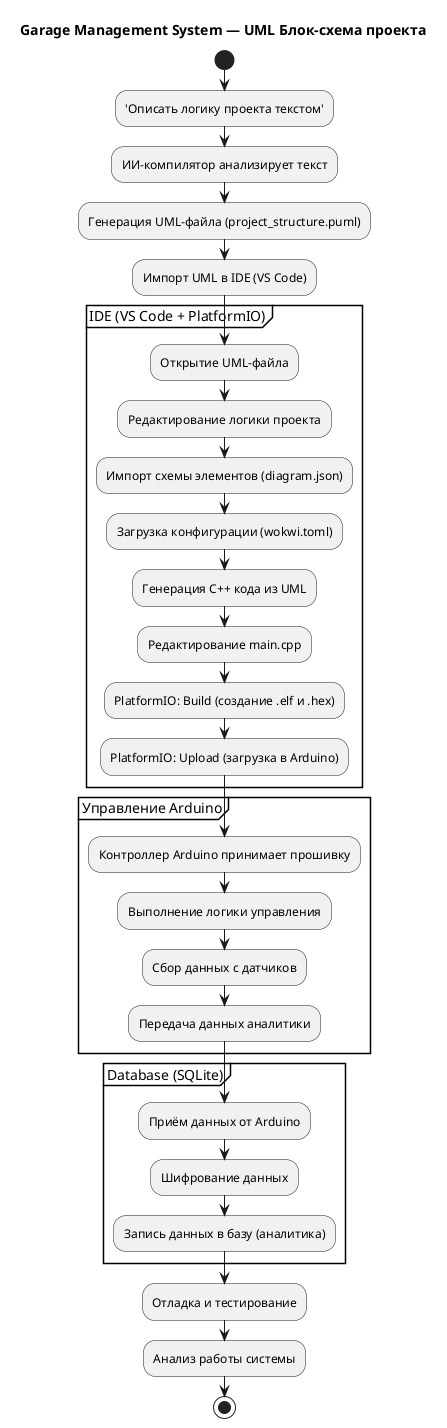@startuml IntelligenceAppointment
title Garage Management System — UML Блок-схема проекта

start

:'Описать логику проекта текстом';

:ИИ-компилятор анализирует текст;
:Генерация UML-файла (project_structure.puml);

:Импорт UML в IDE (VS Code);
partition "IDE (VS Code + PlatformIO)" {
  :Открытие UML-файла;
  :Редактирование логики проекта;
  :Импорт схемы элементов (diagram.json);
  :Загрузка конфигурации (wokwi.toml);
  :Генерация C++ кода из UML;
  :Редактирование main.cpp;
  :PlatformIO: Build (создание .elf и .hex);
  :PlatformIO: Upload (загрузка в Arduino);
}

partition "Управление Arduino" {
  :Контроллер Arduino принимает прошивку;
  :Выполнение логики управления;
  :Сбор данных с датчиков;
  :Передача данных аналитики;
}

partition "Database (SQLite)" {
  :Приём данных от Arduino;
  :Шифрование данных;
  :Запись данных в базу (аналитика);
}

:Отладка и тестирование;
:Анализ работы системы;

stop

@enduml
